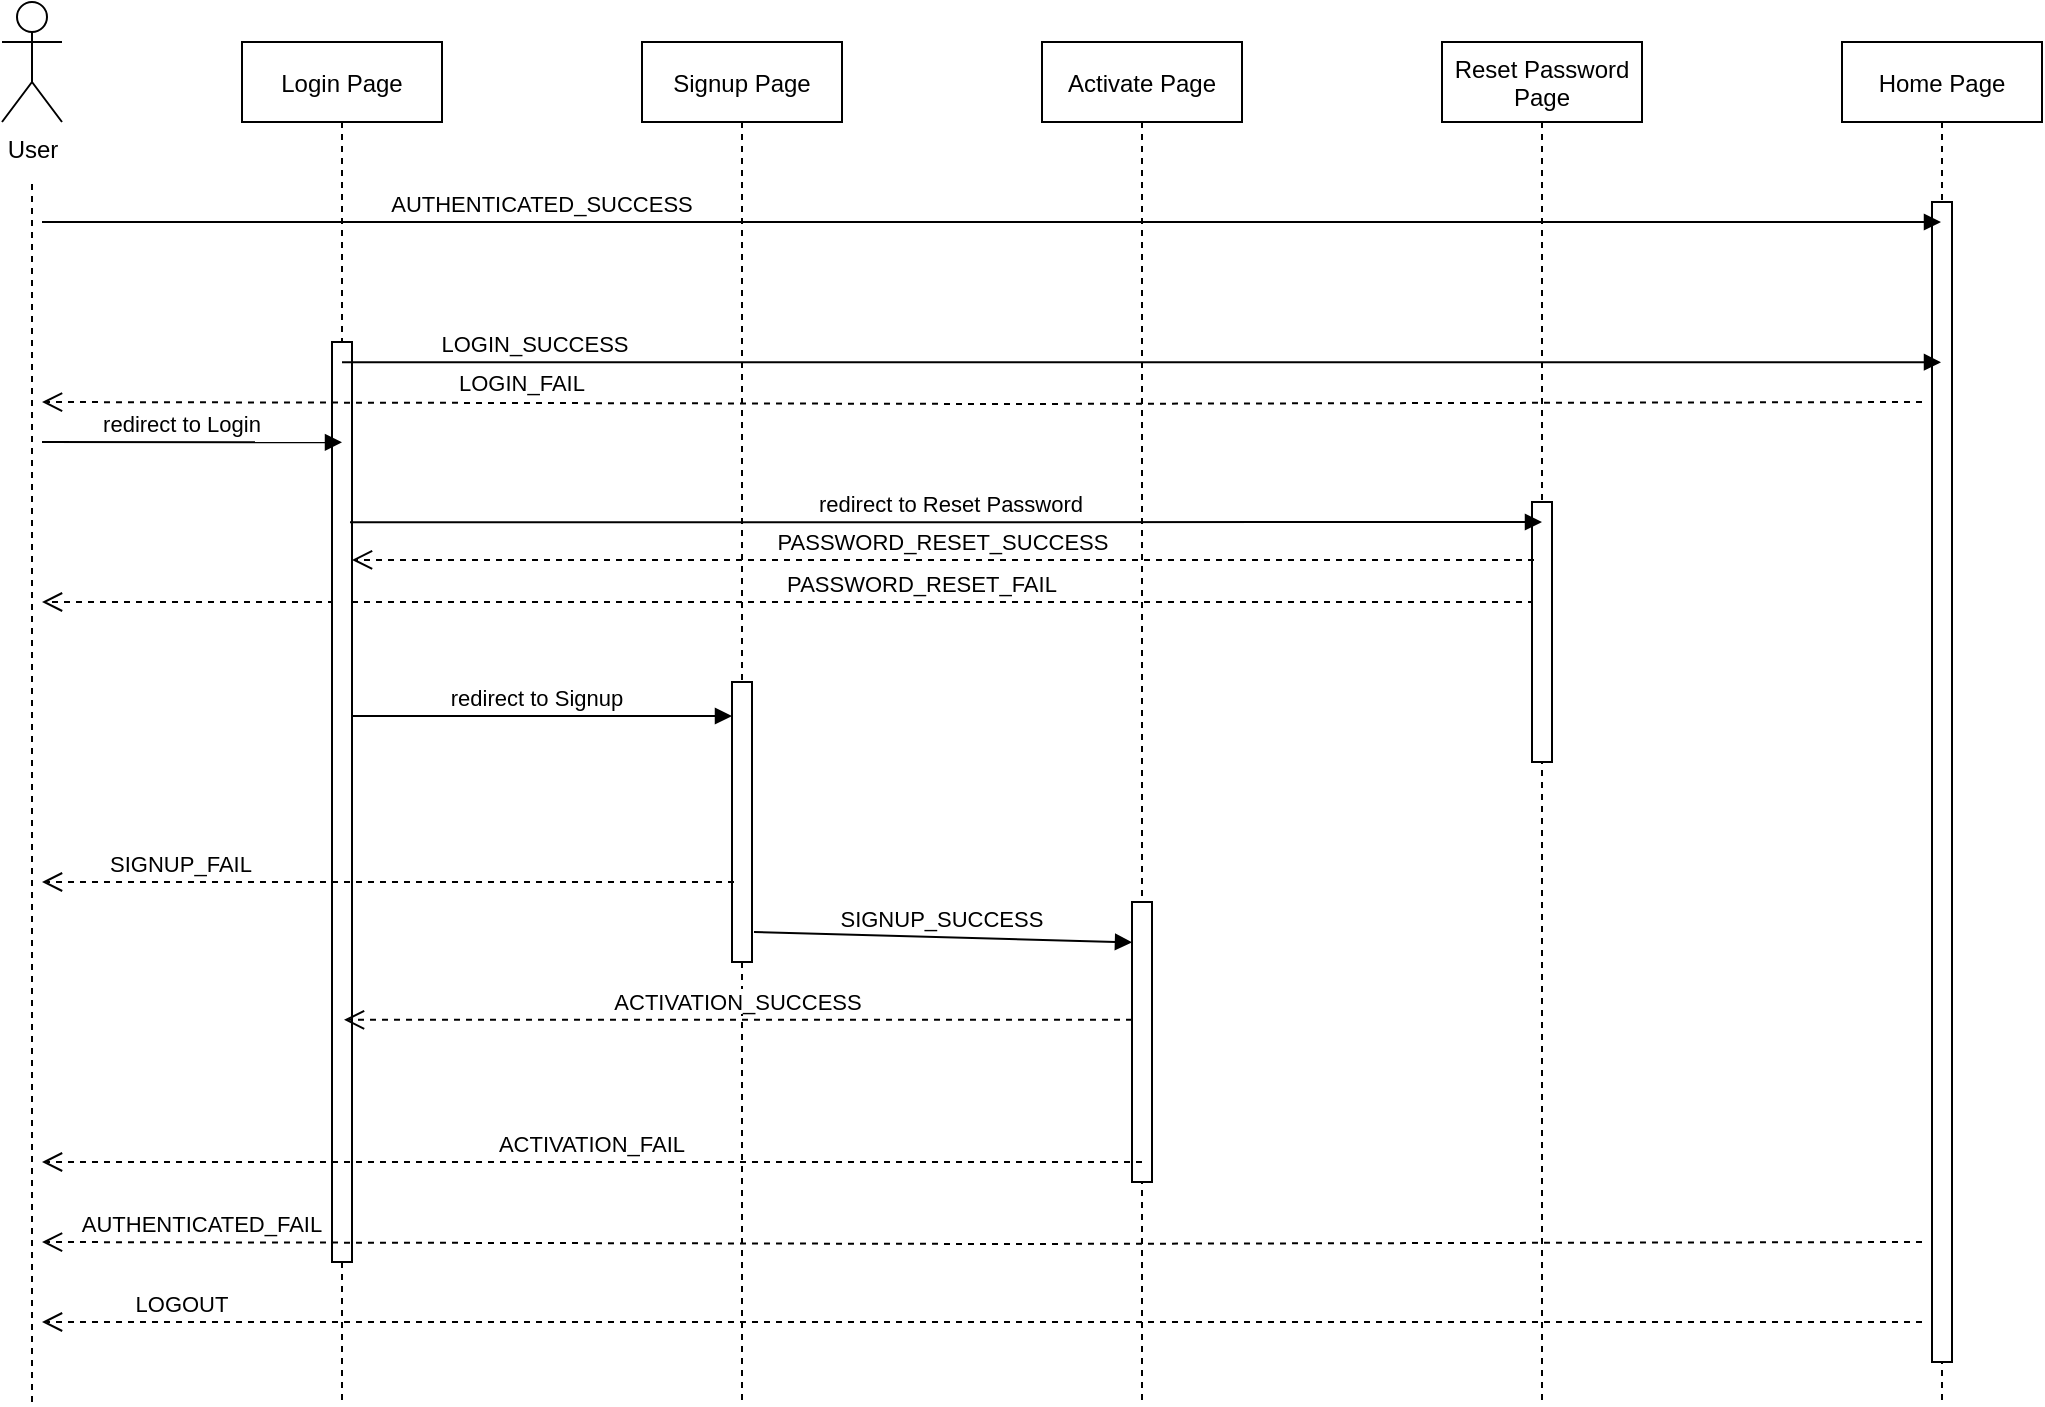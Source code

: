 <mxfile version="20.8.16" type="google"><diagram id="kgpKYQtTHZ0yAKxKKP6v" name="Page-1"><mxGraphModel grid="1" page="1" gridSize="10" guides="1" tooltips="1" connect="1" arrows="1" fold="1" pageScale="1" pageWidth="850" pageHeight="1100" math="0" shadow="0"><root><mxCell id="0"/><mxCell id="1" parent="0"/><mxCell id="3nuBFxr9cyL0pnOWT2aG-8" value="redirect to Signup" style="verticalAlign=bottom;endArrow=block;shadow=0;strokeWidth=1;" edge="1" parent="1" target="q3ALgbtQ2pNl2wsk3qUJ-10"><mxGeometry relative="1" as="geometry"><mxPoint x="450" y="417" as="sourcePoint"/><mxPoint x="720" y="515" as="targetPoint"/><Array as="points"><mxPoint x="550" y="417"/></Array></mxGeometry></mxCell><mxCell id="q3ALgbtQ2pNl2wsk3qUJ-7" value="Home Page" style="shape=umlLifeline;perimeter=lifelinePerimeter;container=1;collapsible=0;recursiveResize=0;rounded=0;shadow=0;strokeWidth=1;" vertex="1" parent="1"><mxGeometry x="1200" y="80" width="100" height="680" as="geometry"/></mxCell><mxCell id="q3ALgbtQ2pNl2wsk3qUJ-8" value="" style="points=[];perimeter=orthogonalPerimeter;rounded=0;shadow=0;strokeWidth=1;" vertex="1" parent="q3ALgbtQ2pNl2wsk3qUJ-7"><mxGeometry x="45" y="80" width="10" height="580" as="geometry"/></mxCell><mxCell id="q3ALgbtQ2pNl2wsk3qUJ-9" value="Signup Page" style="shape=umlLifeline;perimeter=lifelinePerimeter;container=1;collapsible=0;recursiveResize=0;rounded=0;shadow=0;strokeWidth=1;" vertex="1" parent="1"><mxGeometry x="600" y="80" width="100" height="680" as="geometry"/></mxCell><mxCell id="q3ALgbtQ2pNl2wsk3qUJ-10" value="" style="points=[];perimeter=orthogonalPerimeter;rounded=0;shadow=0;strokeWidth=1;" vertex="1" parent="q3ALgbtQ2pNl2wsk3qUJ-9"><mxGeometry x="45" y="320" width="10" height="140" as="geometry"/></mxCell><mxCell id="q3ALgbtQ2pNl2wsk3qUJ-35" value="PASSWORD_RESET_FAIL" style="verticalAlign=bottom;endArrow=open;dashed=1;endSize=8;shadow=0;strokeWidth=1;exitX=0.1;exitY=0.223;exitDx=0;exitDy=0;exitPerimeter=0;" edge="1" parent="q3ALgbtQ2pNl2wsk3qUJ-9"><mxGeometry x="-0.18" relative="1" as="geometry"><mxPoint x="-300" y="280" as="targetPoint"/><mxPoint x="446" y="280" as="sourcePoint"/><mxPoint as="offset"/></mxGeometry></mxCell><mxCell id="q3ALgbtQ2pNl2wsk3qUJ-11" value="Login Page" style="shape=umlLifeline;perimeter=lifelinePerimeter;container=1;collapsible=0;recursiveResize=0;rounded=0;shadow=0;strokeWidth=1;" vertex="1" parent="1"><mxGeometry x="400" y="80" width="100" height="680" as="geometry"/></mxCell><mxCell id="q3ALgbtQ2pNl2wsk3qUJ-12" value="" style="points=[];perimeter=orthogonalPerimeter;rounded=0;shadow=0;strokeWidth=1;" vertex="1" parent="q3ALgbtQ2pNl2wsk3qUJ-11"><mxGeometry x="45" y="150" width="10" height="460" as="geometry"/></mxCell><mxCell id="q3ALgbtQ2pNl2wsk3qUJ-13" value="Reset Password &#10;Page" style="shape=umlLifeline;perimeter=lifelinePerimeter;container=1;collapsible=0;recursiveResize=0;rounded=0;shadow=0;strokeWidth=1;" vertex="1" parent="1"><mxGeometry x="1000" y="80" width="100" height="680" as="geometry"/></mxCell><mxCell id="q3ALgbtQ2pNl2wsk3qUJ-14" value="" style="points=[];perimeter=orthogonalPerimeter;rounded=0;shadow=0;strokeWidth=1;" vertex="1" parent="q3ALgbtQ2pNl2wsk3qUJ-13"><mxGeometry x="45" y="230" width="10" height="130" as="geometry"/></mxCell><mxCell id="q3ALgbtQ2pNl2wsk3qUJ-15" value="Activate Page" style="shape=umlLifeline;perimeter=lifelinePerimeter;container=1;collapsible=0;recursiveResize=0;rounded=0;shadow=0;strokeWidth=1;" vertex="1" parent="1"><mxGeometry x="800" y="80" width="100" height="680" as="geometry"/></mxCell><mxCell id="q3ALgbtQ2pNl2wsk3qUJ-16" value="" style="points=[];perimeter=orthogonalPerimeter;rounded=0;shadow=0;strokeWidth=1;" vertex="1" parent="q3ALgbtQ2pNl2wsk3qUJ-15"><mxGeometry x="45" y="430" width="10" height="140" as="geometry"/></mxCell><mxCell id="q3ALgbtQ2pNl2wsk3qUJ-18" value="User" style="shape=umlActor;verticalLabelPosition=bottom;verticalAlign=top;html=1;outlineConnect=0;" vertex="1" parent="1"><mxGeometry x="280" y="60" width="30" height="60" as="geometry"/></mxCell><mxCell id="q3ALgbtQ2pNl2wsk3qUJ-24" value="" style="endArrow=none;dashed=1;html=1;rounded=0;" edge="1" parent="1"><mxGeometry width="50" height="50" relative="1" as="geometry"><mxPoint x="295" y="760" as="sourcePoint"/><mxPoint x="295" y="150" as="targetPoint"/></mxGeometry></mxCell><mxCell id="q3ALgbtQ2pNl2wsk3qUJ-25" value="AUTHENTICATED_SUCCESS" style="verticalAlign=bottom;endArrow=block;shadow=0;strokeWidth=1;" edge="1" parent="1" target="q3ALgbtQ2pNl2wsk3qUJ-7"><mxGeometry x="-0.473" relative="1" as="geometry"><mxPoint x="300" y="170" as="sourcePoint"/><mxPoint x="1160" y="170" as="targetPoint"/><Array as="points"/><mxPoint as="offset"/></mxGeometry></mxCell><mxCell id="q3ALgbtQ2pNl2wsk3qUJ-26" value="AUTHENTICATED_FAIL" style="verticalAlign=bottom;endArrow=open;dashed=1;endSize=8;shadow=0;strokeWidth=1;" edge="1" parent="1"><mxGeometry x="0.83" relative="1" as="geometry"><mxPoint x="300" y="680" as="targetPoint"/><mxPoint x="1240" y="680" as="sourcePoint"/><Array as="points"><mxPoint x="780" y="681"/></Array><mxPoint as="offset"/></mxGeometry></mxCell><mxCell id="q3ALgbtQ2pNl2wsk3qUJ-28" value="LOGIN_SUCCESS" style="verticalAlign=bottom;endArrow=block;shadow=0;strokeWidth=1;exitX=0.5;exitY=0.022;exitDx=0;exitDy=0;exitPerimeter=0;" edge="1" parent="1" source="q3ALgbtQ2pNl2wsk3qUJ-12" target="q3ALgbtQ2pNl2wsk3qUJ-7"><mxGeometry x="-0.759" relative="1" as="geometry"><mxPoint x="460" y="240" as="sourcePoint"/><mxPoint x="1259.5" y="180" as="targetPoint"/><Array as="points"/><mxPoint as="offset"/></mxGeometry></mxCell><mxCell id="q3ALgbtQ2pNl2wsk3qUJ-29" value="SIGNUP_SUCCESS" style="verticalAlign=bottom;endArrow=block;shadow=0;strokeWidth=1;exitX=1.1;exitY=0.893;exitDx=0;exitDy=0;exitPerimeter=0;entryX=0;entryY=0.144;entryDx=0;entryDy=0;entryPerimeter=0;" edge="1" parent="1" source="q3ALgbtQ2pNl2wsk3qUJ-10" target="q3ALgbtQ2pNl2wsk3qUJ-16"><mxGeometry x="-0.005" relative="1" as="geometry"><mxPoint x="464" y="244.95" as="sourcePoint"/><mxPoint x="1259.5" y="244.95" as="targetPoint"/><Array as="points"/><mxPoint as="offset"/></mxGeometry></mxCell><mxCell id="q3ALgbtQ2pNl2wsk3qUJ-30" value="SIGNUP_FAIL" style="verticalAlign=bottom;endArrow=open;dashed=1;endSize=8;shadow=0;strokeWidth=1;exitX=0.1;exitY=0.714;exitDx=0;exitDy=0;exitPerimeter=0;" edge="1" parent="1" source="q3ALgbtQ2pNl2wsk3qUJ-10"><mxGeometry x="0.597" relative="1" as="geometry"><mxPoint x="300" y="500" as="targetPoint"/><mxPoint x="1250" y="690" as="sourcePoint"/><Array as="points"><mxPoint x="480" y="500"/></Array><mxPoint as="offset"/></mxGeometry></mxCell><mxCell id="q3ALgbtQ2pNl2wsk3qUJ-31" value="LOGOUT" style="verticalAlign=bottom;endArrow=open;dashed=1;endSize=8;shadow=0;strokeWidth=1;" edge="1" parent="1"><mxGeometry x="0.851" relative="1" as="geometry"><mxPoint x="300" y="720" as="targetPoint"/><mxPoint x="1240" y="720" as="sourcePoint"/><Array as="points"><mxPoint x="780" y="720"/></Array><mxPoint as="offset"/></mxGeometry></mxCell><mxCell id="q3ALgbtQ2pNl2wsk3qUJ-32" value="redirect to Login" style="verticalAlign=bottom;endArrow=block;shadow=0;strokeWidth=1;entryX=0.5;entryY=0.109;entryDx=0;entryDy=0;entryPerimeter=0;" edge="1" parent="1" target="q3ALgbtQ2pNl2wsk3qUJ-12"><mxGeometry x="-0.067" relative="1" as="geometry"><mxPoint x="300" y="280" as="sourcePoint"/><mxPoint x="1259.5" y="180" as="targetPoint"/><Array as="points"/><mxPoint as="offset"/></mxGeometry></mxCell><mxCell id="q3ALgbtQ2pNl2wsk3qUJ-33" value="redirect to Reset Password" style="verticalAlign=bottom;endArrow=block;shadow=0;strokeWidth=1;exitX=0.9;exitY=0.196;exitDx=0;exitDy=0;exitPerimeter=0;" edge="1" parent="1" source="q3ALgbtQ2pNl2wsk3qUJ-12"><mxGeometry x="0.008" relative="1" as="geometry"><mxPoint x="450" y="360.18" as="sourcePoint"/><mxPoint x="1050" y="320" as="targetPoint"/><Array as="points"/><mxPoint as="offset"/></mxGeometry></mxCell><mxCell id="q3ALgbtQ2pNl2wsk3qUJ-34" value="PASSWORD_RESET_SUCCESS" style="verticalAlign=bottom;endArrow=open;dashed=1;endSize=8;shadow=0;strokeWidth=1;exitX=0.1;exitY=0.223;exitDx=0;exitDy=0;exitPerimeter=0;" edge="1" parent="1" source="q3ALgbtQ2pNl2wsk3qUJ-14" target="q3ALgbtQ2pNl2wsk3qUJ-12"><mxGeometry relative="1" as="geometry"><mxPoint x="690" y="340.0" as="targetPoint"/><mxPoint x="830" y="340.0" as="sourcePoint"/></mxGeometry></mxCell><mxCell id="q3ALgbtQ2pNl2wsk3qUJ-36" value="ACTIVATION_SUCCESS" style="verticalAlign=bottom;endArrow=open;dashed=1;endSize=8;shadow=0;strokeWidth=1;entryX=0.51;entryY=0.719;entryDx=0;entryDy=0;entryPerimeter=0;" edge="1" parent="1" source="q3ALgbtQ2pNl2wsk3qUJ-16" target="q3ALgbtQ2pNl2wsk3qUJ-11"><mxGeometry relative="1" as="geometry"><mxPoint x="460" y="570" as="targetPoint"/><mxPoint x="1041" y="570" as="sourcePoint"/></mxGeometry></mxCell><mxCell id="q3ALgbtQ2pNl2wsk3qUJ-37" value="ACTIVATION_FAIL" style="verticalAlign=bottom;endArrow=open;dashed=1;endSize=8;shadow=0;strokeWidth=1;" edge="1" parent="1"><mxGeometry relative="1" as="geometry"><mxPoint x="300" y="640" as="targetPoint"/><mxPoint x="850" y="640.0" as="sourcePoint"/></mxGeometry></mxCell><mxCell id="q3ALgbtQ2pNl2wsk3qUJ-38" value="LOGIN_FAIL" style="verticalAlign=bottom;endArrow=open;dashed=1;endSize=8;shadow=0;strokeWidth=1;" edge="1" parent="1"><mxGeometry x="0.489" relative="1" as="geometry"><mxPoint x="300" y="260" as="targetPoint"/><mxPoint x="1240" y="260" as="sourcePoint"/><Array as="points"><mxPoint x="780" y="261"/></Array><mxPoint y="-1" as="offset"/></mxGeometry></mxCell></root></mxGraphModel></diagram></mxfile>